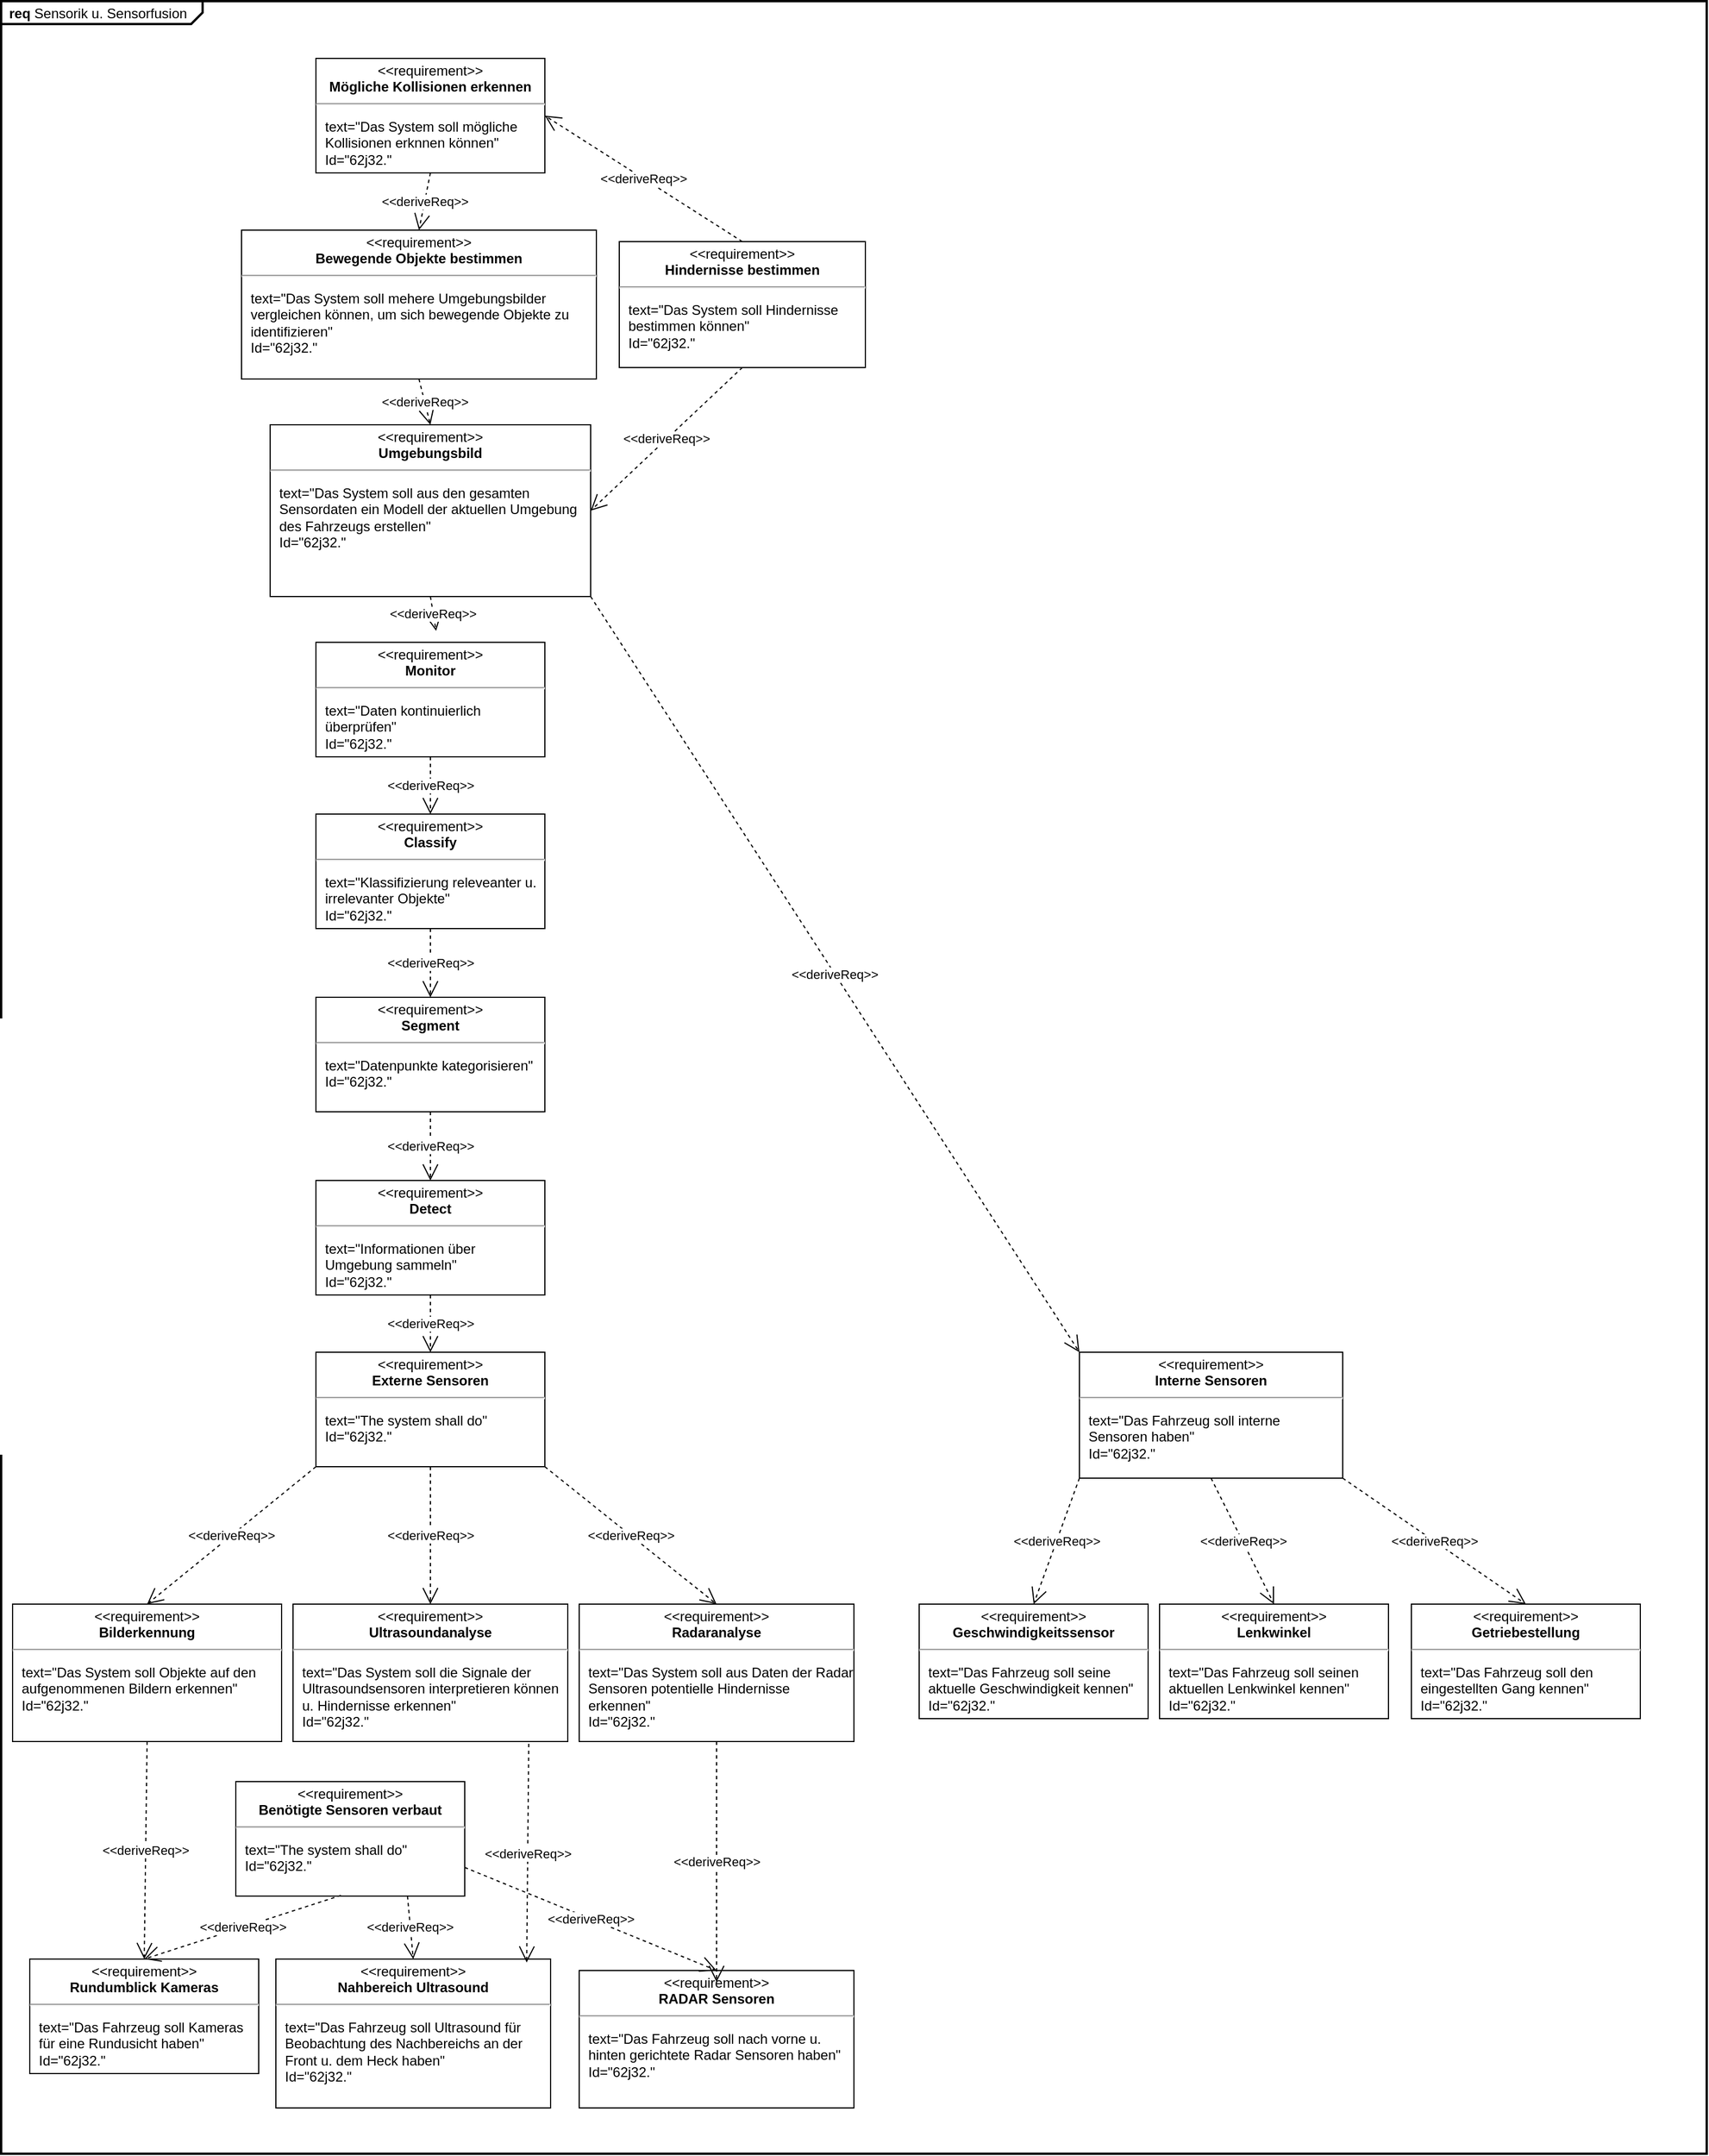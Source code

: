 <mxfile version="22.0.3" type="device">
  <diagram name="Page-1" id="n9elE0P5eDOggX74E3v7">
    <mxGraphModel dx="588" dy="565" grid="1" gridSize="10" guides="1" tooltips="1" connect="1" arrows="1" fold="1" page="1" pageScale="1" pageWidth="1654" pageHeight="2336" math="0" shadow="0">
      <root>
        <mxCell id="0" />
        <mxCell id="1" parent="0" />
        <mxCell id="hfXF5C0ePFfZ-Y_lnFHB-44" value="&lt;p style=&quot;margin:0px;margin-top:4px;margin-left:7px;text-align:left;&quot;&gt;&lt;b&gt;req&lt;/b&gt;  Sensorik u. Sensorfusion&lt;/p&gt;" style="html=1;shape=mxgraph.sysml.package;overflow=fill;labelX=176;strokeWidth=2;align=center;" vertex="1" parent="1">
          <mxGeometry x="82" y="228" width="1490" height="1880" as="geometry" />
        </mxCell>
        <mxCell id="hfXF5C0ePFfZ-Y_lnFHB-45" value="&lt;p style=&quot;margin:0px;margin-top:4px;text-align:center;&quot;&gt;&amp;lt;&amp;lt;requirement&amp;gt;&amp;gt;&lt;br&gt;&lt;b&gt;Rundumblick Kameras&lt;/b&gt;&lt;/p&gt;&lt;hr&gt;&lt;p&gt;&lt;/p&gt;&lt;p style=&quot;margin:0px;margin-left:8px;text-align:left;&quot;&gt;text=&quot;Das Fahrzeug soll Kameras für eine Rundusicht haben&quot;&lt;br&gt;Id=&quot;62j32.&quot;&lt;/p&gt;" style="shape=rect;overflow=fill;html=1;whiteSpace=wrap;align=center;" vertex="1" parent="1">
          <mxGeometry x="107" y="1938" width="200" height="100" as="geometry" />
        </mxCell>
        <mxCell id="hfXF5C0ePFfZ-Y_lnFHB-46" value="&lt;p style=&quot;margin:0px;margin-top:4px;text-align:center;&quot;&gt;&amp;lt;&amp;lt;requirement&amp;gt;&amp;gt;&lt;br&gt;&lt;b&gt;Benötigte Sensoren verbaut&lt;/b&gt;&lt;/p&gt;&lt;hr&gt;&lt;p&gt;&lt;/p&gt;&lt;p style=&quot;margin:0px;margin-left:8px;text-align:left;&quot;&gt;text=&quot;The system shall do&quot;&lt;br&gt;Id=&quot;62j32.&quot;&lt;/p&gt;" style="shape=rect;overflow=fill;html=1;whiteSpace=wrap;align=center;" vertex="1" parent="1">
          <mxGeometry x="287" y="1783" width="200" height="100" as="geometry" />
        </mxCell>
        <mxCell id="hfXF5C0ePFfZ-Y_lnFHB-47" value="&lt;p style=&quot;margin:0px;margin-top:4px;text-align:center;&quot;&gt;&amp;lt;&amp;lt;requirement&amp;gt;&amp;gt;&lt;br&gt;&lt;b&gt;Nahbereich Ultrasound&lt;/b&gt;&lt;/p&gt;&lt;hr&gt;&lt;p&gt;&lt;/p&gt;&lt;p style=&quot;margin:0px;margin-left:8px;text-align:left;&quot;&gt;text=&quot;Das Fahrzeug soll Ultrasound für Beobachtung des Nachbereichs an der Front u. dem Heck haben&quot;&lt;br&gt;Id=&quot;62j32.&quot;&lt;/p&gt;" style="shape=rect;overflow=fill;html=1;whiteSpace=wrap;align=center;" vertex="1" parent="1">
          <mxGeometry x="322" y="1938" width="240" height="130" as="geometry" />
        </mxCell>
        <mxCell id="hfXF5C0ePFfZ-Y_lnFHB-48" value="&lt;p style=&quot;margin:0px;margin-top:4px;text-align:center;&quot;&gt;&amp;lt;&amp;lt;requirement&amp;gt;&amp;gt;&lt;br&gt;&lt;b&gt;RADAR Sensoren&lt;/b&gt;&lt;/p&gt;&lt;hr&gt;&lt;p&gt;&lt;/p&gt;&lt;p style=&quot;margin:0px;margin-left:8px;text-align:left;&quot;&gt;text=&quot;Das Fahrzeug soll nach vorne u. hinten gerichtete Radar Sensoren haben&quot;&lt;br&gt;Id=&quot;62j32.&quot;&lt;/p&gt;" style="shape=rect;overflow=fill;html=1;whiteSpace=wrap;align=center;" vertex="1" parent="1">
          <mxGeometry x="587" y="1948" width="240" height="120" as="geometry" />
        </mxCell>
        <mxCell id="hfXF5C0ePFfZ-Y_lnFHB-49" value="&lt;p style=&quot;margin:0px;margin-top:4px;text-align:center;&quot;&gt;&amp;lt;&amp;lt;requirement&amp;gt;&amp;gt;&lt;br&gt;&lt;b&gt;Bilderkennung&lt;/b&gt;&lt;/p&gt;&lt;hr&gt;&lt;p&gt;&lt;/p&gt;&lt;p style=&quot;margin:0px;margin-left:8px;text-align:left;&quot;&gt;text=&quot;Das System soll Objekte auf den aufgenommenen Bildern erkennen&quot;&lt;br&gt;Id=&quot;62j32.&quot;&lt;/p&gt;" style="shape=rect;overflow=fill;html=1;whiteSpace=wrap;align=center;" vertex="1" parent="1">
          <mxGeometry x="92" y="1628" width="235" height="120" as="geometry" />
        </mxCell>
        <mxCell id="hfXF5C0ePFfZ-Y_lnFHB-50" value="&lt;p style=&quot;margin:0px;margin-top:4px;text-align:center;&quot;&gt;&amp;lt;&amp;lt;requirement&amp;gt;&amp;gt;&lt;br&gt;&lt;b&gt;Radaranalyse&lt;/b&gt;&lt;/p&gt;&lt;hr&gt;&lt;p&gt;&lt;/p&gt;&lt;p style=&quot;margin:0px;margin-left:8px;text-align:left;&quot;&gt;text=&quot;Das System soll aus Daten der Radar Sensoren potentielle Hindernisse erkennen&quot;&lt;br&gt;Id=&quot;62j32.&quot;&lt;/p&gt;" style="shape=rect;overflow=fill;html=1;whiteSpace=wrap;align=center;" vertex="1" parent="1">
          <mxGeometry x="587" y="1628" width="240" height="120" as="geometry" />
        </mxCell>
        <mxCell id="hfXF5C0ePFfZ-Y_lnFHB-51" value="&lt;p style=&quot;margin:0px;margin-top:4px;text-align:center;&quot;&gt;&amp;lt;&amp;lt;requirement&amp;gt;&amp;gt;&lt;br&gt;&lt;b&gt;Ultrasoundanalyse&lt;/b&gt;&lt;/p&gt;&lt;hr&gt;&lt;p&gt;&lt;/p&gt;&lt;p style=&quot;margin:0px;margin-left:8px;text-align:left;&quot;&gt;text=&quot;Das System soll die Signale der Ultrasoundsensoren interpretieren können u. Hindernisse erkennen&quot;&lt;br&gt;Id=&quot;62j32.&quot;&lt;/p&gt;" style="shape=rect;overflow=fill;html=1;whiteSpace=wrap;align=center;" vertex="1" parent="1">
          <mxGeometry x="337" y="1628" width="240" height="120" as="geometry" />
        </mxCell>
        <mxCell id="hfXF5C0ePFfZ-Y_lnFHB-52" value="&lt;p style=&quot;margin:0px;margin-top:4px;text-align:center;&quot;&gt;&amp;lt;&amp;lt;requirement&amp;gt;&amp;gt;&lt;br&gt;&lt;b&gt;Umgebungsbild&lt;/b&gt;&lt;/p&gt;&lt;hr&gt;&lt;p&gt;&lt;/p&gt;&lt;p style=&quot;margin:0px;margin-left:8px;text-align:left;&quot;&gt;text=&quot;Das System soll aus den gesamten Sensordaten ein Modell der aktuellen Umgebung des Fahrzeugs erstellen&quot;&lt;br&gt;Id=&quot;62j32.&quot;&lt;/p&gt;" style="shape=rect;overflow=fill;html=1;whiteSpace=wrap;align=center;" vertex="1" parent="1">
          <mxGeometry x="317" y="598" width="280" height="150" as="geometry" />
        </mxCell>
        <mxCell id="hfXF5C0ePFfZ-Y_lnFHB-53" value="&lt;p style=&quot;margin:0px;margin-top:4px;text-align:center;&quot;&gt;&amp;lt;&amp;lt;requirement&amp;gt;&amp;gt;&lt;br&gt;&lt;b&gt;Bewegende Objekte bestimmen&lt;/b&gt;&lt;/p&gt;&lt;hr&gt;&lt;p&gt;&lt;/p&gt;&lt;p style=&quot;margin:0px;margin-left:8px;text-align:left;&quot;&gt;text=&quot;Das System soll mehere Umgebungsbilder vergleichen können, um sich bewegende Objekte zu identifizieren&quot;&lt;br&gt;Id=&quot;62j32.&quot;&lt;/p&gt;" style="shape=rect;overflow=fill;html=1;whiteSpace=wrap;align=center;" vertex="1" parent="1">
          <mxGeometry x="292" y="428" width="310" height="130" as="geometry" />
        </mxCell>
        <mxCell id="hfXF5C0ePFfZ-Y_lnFHB-54" value="&lt;p style=&quot;margin:0px;margin-top:4px;text-align:center;&quot;&gt;&amp;lt;&amp;lt;requirement&amp;gt;&amp;gt;&lt;br&gt;&lt;b&gt;Mögliche Kollisionen erkennen&lt;/b&gt;&lt;/p&gt;&lt;hr&gt;&lt;p&gt;&lt;/p&gt;&lt;p style=&quot;margin:0px;margin-left:8px;text-align:left;&quot;&gt;text=&quot;Das System soll mögliche Kollisionen erknnen können&quot;&lt;br&gt;Id=&quot;62j32.&quot;&lt;/p&gt;" style="shape=rect;overflow=fill;html=1;whiteSpace=wrap;align=center;" vertex="1" parent="1">
          <mxGeometry x="357" y="278" width="200" height="100" as="geometry" />
        </mxCell>
        <mxCell id="hfXF5C0ePFfZ-Y_lnFHB-55" value="&amp;lt;&amp;lt;deriveReq&amp;gt;&amp;gt;" style="endArrow=open;html=1;edgeStyle=none;endSize=12;dashed=1;rounded=0;exitX=0.459;exitY=0.994;exitDx=0;exitDy=0;exitPerimeter=0;entryX=0.5;entryY=0;entryDx=0;entryDy=0;" edge="1" parent="1" source="hfXF5C0ePFfZ-Y_lnFHB-46" target="hfXF5C0ePFfZ-Y_lnFHB-45">
          <mxGeometry relative="1" as="geometry">
            <mxPoint x="347" y="2118" as="sourcePoint" />
            <mxPoint x="467" y="2118" as="targetPoint" />
          </mxGeometry>
        </mxCell>
        <mxCell id="hfXF5C0ePFfZ-Y_lnFHB-56" value="&amp;lt;&amp;lt;deriveReq&amp;gt;&amp;gt;" style="endArrow=open;html=1;edgeStyle=none;endSize=12;dashed=1;rounded=0;exitX=0.75;exitY=1;exitDx=0;exitDy=0;entryX=0.5;entryY=0;entryDx=0;entryDy=0;" edge="1" parent="1" source="hfXF5C0ePFfZ-Y_lnFHB-46" target="hfXF5C0ePFfZ-Y_lnFHB-47">
          <mxGeometry relative="1" as="geometry">
            <mxPoint x="249" y="1947" as="sourcePoint" />
            <mxPoint x="247" y="1978" as="targetPoint" />
          </mxGeometry>
        </mxCell>
        <mxCell id="hfXF5C0ePFfZ-Y_lnFHB-57" value="&amp;lt;&amp;lt;deriveReq&amp;gt;&amp;gt;" style="endArrow=open;html=1;edgeStyle=none;endSize=12;dashed=1;rounded=0;exitX=1;exitY=0.75;exitDx=0;exitDy=0;entryX=0.5;entryY=0;entryDx=0;entryDy=0;" edge="1" parent="1" source="hfXF5C0ePFfZ-Y_lnFHB-46" target="hfXF5C0ePFfZ-Y_lnFHB-48">
          <mxGeometry relative="1" as="geometry">
            <mxPoint x="259" y="1957" as="sourcePoint" />
            <mxPoint x="257" y="1988" as="targetPoint" />
          </mxGeometry>
        </mxCell>
        <mxCell id="hfXF5C0ePFfZ-Y_lnFHB-58" value="&amp;lt;&amp;lt;deriveReq&amp;gt;&amp;gt;" style="endArrow=open;html=1;edgeStyle=none;endSize=12;dashed=1;rounded=0;exitX=0.5;exitY=1;exitDx=0;exitDy=0;entryX=0.5;entryY=0;entryDx=0;entryDy=0;" edge="1" parent="1" source="hfXF5C0ePFfZ-Y_lnFHB-49" target="hfXF5C0ePFfZ-Y_lnFHB-45">
          <mxGeometry relative="1" as="geometry">
            <mxPoint x="269" y="1967" as="sourcePoint" />
            <mxPoint x="267" y="1998" as="targetPoint" />
          </mxGeometry>
        </mxCell>
        <mxCell id="hfXF5C0ePFfZ-Y_lnFHB-59" value="&amp;lt;&amp;lt;deriveReq&amp;gt;&amp;gt;" style="endArrow=open;html=1;edgeStyle=none;endSize=12;dashed=1;rounded=0;exitX=0.858;exitY=1.017;exitDx=0;exitDy=0;exitPerimeter=0;entryX=0.913;entryY=0.023;entryDx=0;entryDy=0;entryPerimeter=0;" edge="1" parent="1" source="hfXF5C0ePFfZ-Y_lnFHB-51" target="hfXF5C0ePFfZ-Y_lnFHB-47">
          <mxGeometry relative="1" as="geometry">
            <mxPoint x="279" y="1977" as="sourcePoint" />
            <mxPoint x="277" y="2008" as="targetPoint" />
          </mxGeometry>
        </mxCell>
        <mxCell id="hfXF5C0ePFfZ-Y_lnFHB-60" value="&amp;lt;&amp;lt;deriveReq&amp;gt;&amp;gt;" style="endArrow=open;html=1;edgeStyle=none;endSize=12;dashed=1;rounded=0;exitX=0.5;exitY=1;exitDx=0;exitDy=0;" edge="1" parent="1" source="hfXF5C0ePFfZ-Y_lnFHB-50">
          <mxGeometry relative="1" as="geometry">
            <mxPoint x="289" y="1987" as="sourcePoint" />
            <mxPoint x="707" y="1958" as="targetPoint" />
          </mxGeometry>
        </mxCell>
        <mxCell id="hfXF5C0ePFfZ-Y_lnFHB-61" value="&amp;lt;&amp;lt;deriveReq&amp;gt;&amp;gt;" style="endArrow=open;html=1;edgeStyle=none;endSize=12;dashed=1;rounded=0;exitX=0;exitY=1;exitDx=0;exitDy=0;entryX=0.5;entryY=0;entryDx=0;entryDy=0;" edge="1" parent="1" source="hfXF5C0ePFfZ-Y_lnFHB-77" target="hfXF5C0ePFfZ-Y_lnFHB-49">
          <mxGeometry relative="1" as="geometry">
            <mxPoint x="381.5" y="1328" as="sourcePoint" />
            <mxPoint x="304" y="1838" as="targetPoint" />
          </mxGeometry>
        </mxCell>
        <mxCell id="hfXF5C0ePFfZ-Y_lnFHB-62" value="&amp;lt;&amp;lt;deriveReq&amp;gt;&amp;gt;" style="endArrow=open;html=1;edgeStyle=none;endSize=12;dashed=1;rounded=0;exitX=0.5;exitY=1;exitDx=0;exitDy=0;entryX=0.5;entryY=0;entryDx=0;entryDy=0;" edge="1" parent="1" source="hfXF5C0ePFfZ-Y_lnFHB-77" target="hfXF5C0ePFfZ-Y_lnFHB-51">
          <mxGeometry relative="1" as="geometry">
            <mxPoint x="449" y="1328" as="sourcePoint" />
            <mxPoint x="314" y="1848" as="targetPoint" />
          </mxGeometry>
        </mxCell>
        <mxCell id="hfXF5C0ePFfZ-Y_lnFHB-63" value="&amp;lt;&amp;lt;deriveReq&amp;gt;&amp;gt;" style="endArrow=open;html=1;edgeStyle=none;endSize=12;dashed=1;rounded=0;exitX=1;exitY=1;exitDx=0;exitDy=0;entryX=0.5;entryY=0;entryDx=0;entryDy=0;" edge="1" parent="1" source="hfXF5C0ePFfZ-Y_lnFHB-77" target="hfXF5C0ePFfZ-Y_lnFHB-50">
          <mxGeometry relative="1" as="geometry">
            <mxPoint x="516.5" y="1328" as="sourcePoint" />
            <mxPoint x="324" y="1858" as="targetPoint" />
          </mxGeometry>
        </mxCell>
        <mxCell id="hfXF5C0ePFfZ-Y_lnFHB-64" value="&amp;lt;&amp;lt;deriveReq&amp;gt;&amp;gt;" style="endArrow=open;html=1;edgeStyle=none;endSize=12;dashed=1;rounded=0;exitX=0.5;exitY=1;exitDx=0;exitDy=0;entryX=0.5;entryY=0;entryDx=0;entryDy=0;" edge="1" parent="1" source="hfXF5C0ePFfZ-Y_lnFHB-53" target="hfXF5C0ePFfZ-Y_lnFHB-52">
          <mxGeometry relative="1" as="geometry">
            <mxPoint x="334" y="1257" as="sourcePoint" />
            <mxPoint x="332" y="1288" as="targetPoint" />
          </mxGeometry>
        </mxCell>
        <mxCell id="hfXF5C0ePFfZ-Y_lnFHB-65" value="&amp;lt;&amp;lt;deriveReq&amp;gt;&amp;gt;" style="endArrow=open;html=1;edgeStyle=none;endSize=12;dashed=1;rounded=0;exitX=0.5;exitY=1;exitDx=0;exitDy=0;entryX=0.5;entryY=0;entryDx=0;entryDy=0;" edge="1" parent="1" source="hfXF5C0ePFfZ-Y_lnFHB-54" target="hfXF5C0ePFfZ-Y_lnFHB-53">
          <mxGeometry relative="1" as="geometry">
            <mxPoint x="682" y="598" as="sourcePoint" />
            <mxPoint x="782" y="718" as="targetPoint" />
          </mxGeometry>
        </mxCell>
        <mxCell id="hfXF5C0ePFfZ-Y_lnFHB-66" value="&lt;p style=&quot;margin:0px;margin-top:4px;text-align:center;&quot;&gt;&amp;lt;&amp;lt;requirement&amp;gt;&amp;gt;&lt;br&gt;&lt;b&gt;Hindernisse bestimmen&lt;/b&gt;&lt;/p&gt;&lt;hr&gt;&lt;p&gt;&lt;/p&gt;&lt;p style=&quot;margin:0px;margin-left:8px;text-align:left;&quot;&gt;text=&quot;Das System soll Hindernisse bestimmen können&quot;&lt;br&gt;Id=&quot;62j32.&quot;&lt;/p&gt;" style="shape=rect;overflow=fill;html=1;whiteSpace=wrap;align=center;" vertex="1" parent="1">
          <mxGeometry x="622" y="438" width="215" height="110" as="geometry" />
        </mxCell>
        <mxCell id="hfXF5C0ePFfZ-Y_lnFHB-67" value="&amp;lt;&amp;lt;deriveReq&amp;gt;&amp;gt;" style="endArrow=open;html=1;edgeStyle=none;endSize=12;dashed=1;rounded=0;exitX=0.5;exitY=0;exitDx=0;exitDy=0;entryX=1;entryY=0.5;entryDx=0;entryDy=0;" edge="1" parent="1" source="hfXF5C0ePFfZ-Y_lnFHB-66" target="hfXF5C0ePFfZ-Y_lnFHB-54">
          <mxGeometry relative="1" as="geometry">
            <mxPoint x="467" y="388" as="sourcePoint" />
            <mxPoint x="467" y="438" as="targetPoint" />
          </mxGeometry>
        </mxCell>
        <mxCell id="hfXF5C0ePFfZ-Y_lnFHB-68" value="&amp;lt;&amp;lt;deriveReq&amp;gt;&amp;gt;" style="endArrow=open;html=1;edgeStyle=none;endSize=12;dashed=1;rounded=0;exitX=0.5;exitY=1;exitDx=0;exitDy=0;entryX=1;entryY=0.5;entryDx=0;entryDy=0;" edge="1" parent="1" source="hfXF5C0ePFfZ-Y_lnFHB-66" target="hfXF5C0ePFfZ-Y_lnFHB-52">
          <mxGeometry relative="1" as="geometry">
            <mxPoint x="487" y="408" as="sourcePoint" />
            <mxPoint x="487" y="458" as="targetPoint" />
          </mxGeometry>
        </mxCell>
        <mxCell id="hfXF5C0ePFfZ-Y_lnFHB-69" value="&lt;p style=&quot;margin:0px;margin-top:4px;text-align:center;&quot;&gt;&amp;lt;&amp;lt;requirement&amp;gt;&amp;gt;&lt;br&gt;&lt;b&gt;Getriebestellung&lt;/b&gt;&lt;/p&gt;&lt;hr&gt;&lt;p&gt;&lt;/p&gt;&lt;p style=&quot;margin:0px;margin-left:8px;text-align:left;&quot;&gt;text=&quot;Das Fahrzeug soll den eingestellten Gang kennen&quot;&lt;br&gt;Id=&quot;62j32.&quot;&lt;/p&gt;" style="shape=rect;overflow=fill;html=1;whiteSpace=wrap;align=center;" vertex="1" parent="1">
          <mxGeometry x="1314" y="1628" width="200" height="100" as="geometry" />
        </mxCell>
        <mxCell id="hfXF5C0ePFfZ-Y_lnFHB-70" value="&lt;p style=&quot;margin:0px;margin-top:4px;text-align:center;&quot;&gt;&amp;lt;&amp;lt;requirement&amp;gt;&amp;gt;&lt;br&gt;&lt;b&gt;Geschwindigkeitssensor&lt;/b&gt;&lt;/p&gt;&lt;hr&gt;&lt;p&gt;&lt;/p&gt;&lt;p style=&quot;margin:0px;margin-left:8px;text-align:left;&quot;&gt;text=&quot;Das Fahrzeug soll seine aktuelle Geschwindigkeit kennen&quot;&lt;br&gt;Id=&quot;62j32.&quot;&lt;/p&gt;" style="shape=rect;overflow=fill;html=1;whiteSpace=wrap;align=center;" vertex="1" parent="1">
          <mxGeometry x="884" y="1628" width="200" height="100" as="geometry" />
        </mxCell>
        <mxCell id="hfXF5C0ePFfZ-Y_lnFHB-71" value="&lt;p style=&quot;margin:0px;margin-top:4px;text-align:center;&quot;&gt;&amp;lt;&amp;lt;requirement&amp;gt;&amp;gt;&lt;br&gt;&lt;b&gt;Lenkwinkel&lt;/b&gt;&lt;/p&gt;&lt;hr&gt;&lt;p&gt;&lt;/p&gt;&lt;p style=&quot;margin:0px;margin-left:8px;text-align:left;&quot;&gt;text=&quot;Das Fahrzeug soll seinen aktuellen Lenkwinkel kennen&quot;&lt;br&gt;Id=&quot;62j32.&quot;&lt;/p&gt;" style="shape=rect;overflow=fill;html=1;whiteSpace=wrap;align=center;" vertex="1" parent="1">
          <mxGeometry x="1094" y="1628" width="200" height="100" as="geometry" />
        </mxCell>
        <mxCell id="hfXF5C0ePFfZ-Y_lnFHB-72" value="&lt;p style=&quot;margin:0px;margin-top:4px;text-align:center;&quot;&gt;&amp;lt;&amp;lt;requirement&amp;gt;&amp;gt;&lt;br&gt;&lt;b&gt;Detect&lt;/b&gt;&lt;/p&gt;&lt;hr&gt;&lt;p&gt;&lt;/p&gt;&lt;p style=&quot;margin:0px;margin-left:8px;text-align:left;&quot;&gt;text=&quot;Informationen über Umgebung sammeln&quot;&lt;br&gt;Id=&quot;62j32.&quot;&lt;/p&gt;" style="shape=rect;overflow=fill;html=1;whiteSpace=wrap;align=center;" vertex="1" parent="1">
          <mxGeometry x="357" y="1258" width="200" height="100" as="geometry" />
        </mxCell>
        <mxCell id="hfXF5C0ePFfZ-Y_lnFHB-73" value="&lt;p style=&quot;margin:0px;margin-top:4px;text-align:center;&quot;&gt;&amp;lt;&amp;lt;requirement&amp;gt;&amp;gt;&lt;br&gt;&lt;b&gt;Segment&lt;/b&gt;&lt;/p&gt;&lt;hr&gt;&lt;p&gt;&lt;/p&gt;&lt;p style=&quot;margin:0px;margin-left:8px;text-align:left;&quot;&gt;text=&quot;Datenpunkte kategorisieren&quot;&lt;br&gt;Id=&quot;62j32.&quot;&lt;/p&gt;" style="shape=rect;overflow=fill;html=1;whiteSpace=wrap;align=center;" vertex="1" parent="1">
          <mxGeometry x="357" y="1098" width="200" height="100" as="geometry" />
        </mxCell>
        <mxCell id="hfXF5C0ePFfZ-Y_lnFHB-74" value="&lt;p style=&quot;margin:0px;margin-top:4px;text-align:center;&quot;&gt;&amp;lt;&amp;lt;requirement&amp;gt;&amp;gt;&lt;br&gt;&lt;b&gt;Classify&lt;/b&gt;&lt;/p&gt;&lt;hr&gt;&lt;p&gt;&lt;/p&gt;&lt;p style=&quot;margin:0px;margin-left:8px;text-align:left;&quot;&gt;text=&quot;Klassifizierung releveanter u. irrelevanter Objekte&quot;&lt;br&gt;Id=&quot;62j32.&quot;&lt;/p&gt;" style="shape=rect;overflow=fill;html=1;whiteSpace=wrap;align=center;" vertex="1" parent="1">
          <mxGeometry x="357" y="938" width="200" height="100" as="geometry" />
        </mxCell>
        <mxCell id="hfXF5C0ePFfZ-Y_lnFHB-75" value="&lt;p style=&quot;margin:0px;margin-top:4px;text-align:center;&quot;&gt;&amp;lt;&amp;lt;requirement&amp;gt;&amp;gt;&lt;br&gt;&lt;b&gt;Monitor&lt;/b&gt;&lt;/p&gt;&lt;hr&gt;&lt;p&gt;&lt;/p&gt;&lt;p style=&quot;margin:0px;margin-left:8px;text-align:left;&quot;&gt;text=&quot;Daten kontinuierlich überprüfen&quot;&lt;br&gt;Id=&quot;62j32.&quot;&lt;/p&gt;" style="shape=rect;overflow=fill;html=1;whiteSpace=wrap;align=center;" vertex="1" parent="1">
          <mxGeometry x="357" y="788" width="200" height="100" as="geometry" />
        </mxCell>
        <mxCell id="hfXF5C0ePFfZ-Y_lnFHB-76" value="&lt;p style=&quot;margin:0px;margin-top:4px;text-align:center;&quot;&gt;&amp;lt;&amp;lt;requirement&amp;gt;&amp;gt;&lt;br&gt;&lt;b&gt;Interne Sensoren&lt;/b&gt;&lt;/p&gt;&lt;hr&gt;&lt;p&gt;&lt;/p&gt;&lt;p style=&quot;margin:0px;margin-left:8px;text-align:left;&quot;&gt;text=&quot;Das Fahrzeug soll interne Sensoren haben&quot;&lt;br&gt;Id=&quot;62j32.&quot;&lt;/p&gt;" style="shape=rect;overflow=fill;html=1;whiteSpace=wrap;align=center;" vertex="1" parent="1">
          <mxGeometry x="1024" y="1408" width="230" height="110" as="geometry" />
        </mxCell>
        <mxCell id="hfXF5C0ePFfZ-Y_lnFHB-77" value="&lt;p style=&quot;margin:0px;margin-top:4px;text-align:center;&quot;&gt;&amp;lt;&amp;lt;requirement&amp;gt;&amp;gt;&lt;br&gt;&lt;b&gt;Externe Sensoren&lt;/b&gt;&lt;/p&gt;&lt;hr&gt;&lt;p&gt;&lt;/p&gt;&lt;p style=&quot;margin:0px;margin-left:8px;text-align:left;&quot;&gt;text=&quot;The system shall do&quot;&lt;br&gt;Id=&quot;62j32.&quot;&lt;/p&gt;" style="shape=rect;overflow=fill;html=1;whiteSpace=wrap;align=center;" vertex="1" parent="1">
          <mxGeometry x="357" y="1408" width="200" height="100" as="geometry" />
        </mxCell>
        <mxCell id="hfXF5C0ePFfZ-Y_lnFHB-78" value="&amp;lt;&amp;lt;deriveReq&amp;gt;&amp;gt;" style="endArrow=open;html=1;edgeStyle=none;endSize=12;dashed=1;rounded=0;entryX=0.5;entryY=0;entryDx=0;entryDy=0;" edge="1" parent="1" target="hfXF5C0ePFfZ-Y_lnFHB-77">
          <mxGeometry relative="1" as="geometry">
            <mxPoint x="457" y="1358" as="sourcePoint" />
            <mxPoint x="465" y="1058" as="targetPoint" />
          </mxGeometry>
        </mxCell>
        <mxCell id="hfXF5C0ePFfZ-Y_lnFHB-79" value="&amp;lt;&amp;lt;deriveReq&amp;gt;&amp;gt;" style="endArrow=open;html=1;edgeStyle=none;endSize=12;dashed=1;rounded=0;exitX=0;exitY=1;exitDx=0;exitDy=0;entryX=0.5;entryY=0;entryDx=0;entryDy=0;" edge="1" parent="1" source="hfXF5C0ePFfZ-Y_lnFHB-76" target="hfXF5C0ePFfZ-Y_lnFHB-70">
          <mxGeometry relative="1" as="geometry">
            <mxPoint x="469" y="1528" as="sourcePoint" />
            <mxPoint x="477" y="1648" as="targetPoint" />
          </mxGeometry>
        </mxCell>
        <mxCell id="hfXF5C0ePFfZ-Y_lnFHB-80" value="&amp;lt;&amp;lt;deriveReq&amp;gt;&amp;gt;" style="endArrow=open;html=1;edgeStyle=none;endSize=12;dashed=1;rounded=0;exitX=0.5;exitY=1;exitDx=0;exitDy=0;entryX=0.5;entryY=0;entryDx=0;entryDy=0;" edge="1" parent="1" source="hfXF5C0ePFfZ-Y_lnFHB-76" target="hfXF5C0ePFfZ-Y_lnFHB-71">
          <mxGeometry relative="1" as="geometry">
            <mxPoint x="479" y="1538" as="sourcePoint" />
            <mxPoint x="487" y="1658" as="targetPoint" />
          </mxGeometry>
        </mxCell>
        <mxCell id="hfXF5C0ePFfZ-Y_lnFHB-81" value="&amp;lt;&amp;lt;deriveReq&amp;gt;&amp;gt;" style="endArrow=open;html=1;edgeStyle=none;endSize=12;dashed=1;rounded=0;exitX=1;exitY=1;exitDx=0;exitDy=0;entryX=0.5;entryY=0;entryDx=0;entryDy=0;" edge="1" parent="1" source="hfXF5C0ePFfZ-Y_lnFHB-76" target="hfXF5C0ePFfZ-Y_lnFHB-69">
          <mxGeometry relative="1" as="geometry">
            <mxPoint x="489" y="1548" as="sourcePoint" />
            <mxPoint x="497" y="1668" as="targetPoint" />
          </mxGeometry>
        </mxCell>
        <mxCell id="hfXF5C0ePFfZ-Y_lnFHB-82" value="&amp;lt;&amp;lt;deriveReq&amp;gt;&amp;gt;" style="endArrow=open;html=1;edgeStyle=none;endSize=12;dashed=1;rounded=0;exitX=1;exitY=1;exitDx=0;exitDy=0;entryX=0;entryY=0;entryDx=0;entryDy=0;" edge="1" parent="1" source="hfXF5C0ePFfZ-Y_lnFHB-52" target="hfXF5C0ePFfZ-Y_lnFHB-76">
          <mxGeometry relative="1" as="geometry">
            <mxPoint x="497" y="978" as="sourcePoint" />
            <mxPoint x="505" y="1098" as="targetPoint" />
          </mxGeometry>
        </mxCell>
        <mxCell id="hfXF5C0ePFfZ-Y_lnFHB-83" value="&amp;lt;&amp;lt;deriveReq&amp;gt;&amp;gt;" style="endArrow=open;html=1;edgeStyle=none;endSize=12;dashed=1;rounded=0;exitX=0.5;exitY=1;exitDx=0;exitDy=0;entryX=0.5;entryY=0;entryDx=0;entryDy=0;" edge="1" parent="1" source="hfXF5C0ePFfZ-Y_lnFHB-73" target="hfXF5C0ePFfZ-Y_lnFHB-72">
          <mxGeometry relative="1" as="geometry">
            <mxPoint x="-225" y="1288" as="sourcePoint" />
            <mxPoint x="-217" y="1408" as="targetPoint" />
          </mxGeometry>
        </mxCell>
        <mxCell id="hfXF5C0ePFfZ-Y_lnFHB-84" value="&amp;lt;&amp;lt;deriveReq&amp;gt;&amp;gt;" style="endArrow=open;html=1;edgeStyle=none;endSize=12;dashed=1;rounded=0;exitX=0.5;exitY=1;exitDx=0;exitDy=0;entryX=0.5;entryY=0;entryDx=0;entryDy=0;" edge="1" parent="1" source="hfXF5C0ePFfZ-Y_lnFHB-74" target="hfXF5C0ePFfZ-Y_lnFHB-73">
          <mxGeometry relative="1" as="geometry">
            <mxPoint x="-215" y="1298" as="sourcePoint" />
            <mxPoint x="-207" y="1418" as="targetPoint" />
          </mxGeometry>
        </mxCell>
        <mxCell id="hfXF5C0ePFfZ-Y_lnFHB-85" value="&amp;lt;&amp;lt;deriveReq&amp;gt;&amp;gt;" style="endArrow=open;html=1;edgeStyle=none;endSize=12;dashed=1;rounded=0;exitX=0.5;exitY=1;exitDx=0;exitDy=0;entryX=0.5;entryY=0;entryDx=0;entryDy=0;" edge="1" parent="1" source="hfXF5C0ePFfZ-Y_lnFHB-75" target="hfXF5C0ePFfZ-Y_lnFHB-74">
          <mxGeometry relative="1" as="geometry">
            <mxPoint x="-205" y="1308" as="sourcePoint" />
            <mxPoint x="-197" y="1428" as="targetPoint" />
          </mxGeometry>
        </mxCell>
        <mxCell id="hfXF5C0ePFfZ-Y_lnFHB-86" value="&amp;lt;&amp;lt;deriveReq&amp;gt;&amp;gt;" style="endArrow=open;html=1;edgeStyle=none;endSize=12;dashed=1;rounded=0;exitX=0.5;exitY=1;exitDx=0;exitDy=0;" edge="1" parent="1" source="hfXF5C0ePFfZ-Y_lnFHB-52">
          <mxGeometry relative="1" as="geometry">
            <mxPoint x="477" y="958" as="sourcePoint" />
            <mxPoint x="462" y="778" as="targetPoint" />
          </mxGeometry>
        </mxCell>
      </root>
    </mxGraphModel>
  </diagram>
</mxfile>

